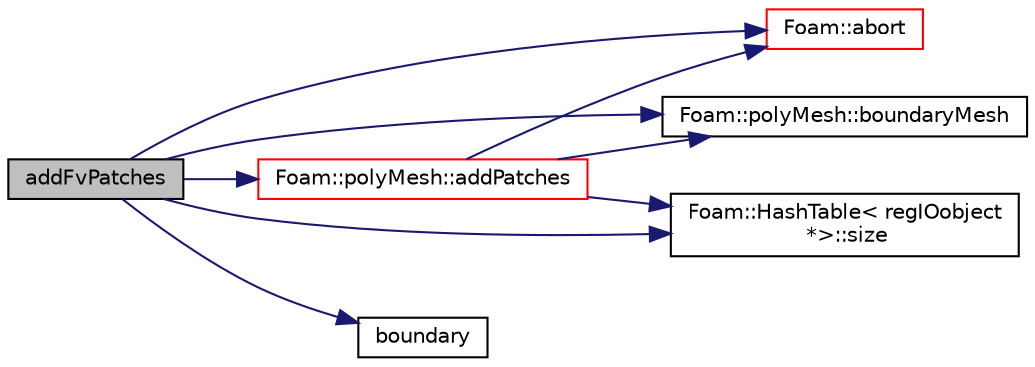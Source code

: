 digraph "addFvPatches"
{
  bgcolor="transparent";
  edge [fontname="Helvetica",fontsize="10",labelfontname="Helvetica",labelfontsize="10"];
  node [fontname="Helvetica",fontsize="10",shape=record];
  rankdir="LR";
  Node182 [label="addFvPatches",height=0.2,width=0.4,color="black", fillcolor="grey75", style="filled", fontcolor="black"];
  Node182 -> Node183 [color="midnightblue",fontsize="10",style="solid",fontname="Helvetica"];
  Node183 [label="Foam::abort",height=0.2,width=0.4,color="red",URL="$a21851.html#a447107a607d03e417307c203fa5fb44b"];
  Node182 -> Node228 [color="midnightblue",fontsize="10",style="solid",fontname="Helvetica"];
  Node228 [label="Foam::polyMesh::addPatches",height=0.2,width=0.4,color="red",URL="$a28565.html#a6527fc99a1c5861553e2b107c6d9170f",tooltip="Add boundary patches. "];
  Node228 -> Node229 [color="midnightblue",fontsize="10",style="solid",fontname="Helvetica"];
  Node229 [label="Foam::polyMesh::boundaryMesh",height=0.2,width=0.4,color="black",URL="$a28565.html#a9f2b68c134340291eda6197f47f25484",tooltip="Return boundary mesh. "];
  Node228 -> Node230 [color="midnightblue",fontsize="10",style="solid",fontname="Helvetica"];
  Node230 [label="Foam::HashTable\< regIOobject\l *\>::size",height=0.2,width=0.4,color="black",URL="$a26841.html#a47b3bf30da1eb3ab8076b5fbe00e0494",tooltip="Return number of elements in table. "];
  Node228 -> Node183 [color="midnightblue",fontsize="10",style="solid",fontname="Helvetica"];
  Node182 -> Node261 [color="midnightblue",fontsize="10",style="solid",fontname="Helvetica"];
  Node261 [label="boundary",height=0.2,width=0.4,color="black",URL="$a23593.html#a1fc8b179063cf5d6805da64ff1975126",tooltip="Return reference to boundary mesh. "];
  Node182 -> Node229 [color="midnightblue",fontsize="10",style="solid",fontname="Helvetica"];
  Node182 -> Node230 [color="midnightblue",fontsize="10",style="solid",fontname="Helvetica"];
}
